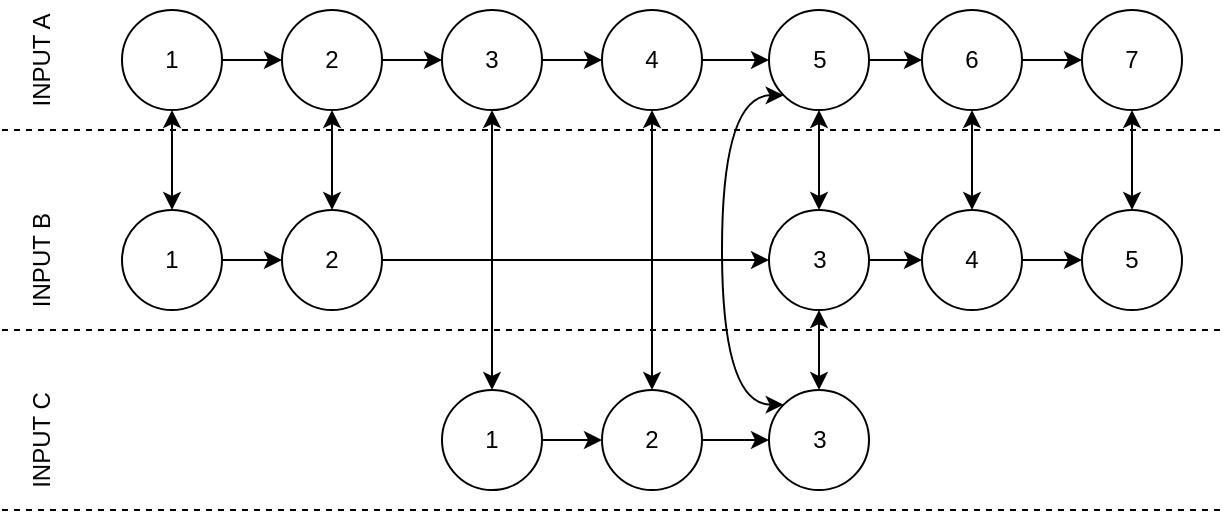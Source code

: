 <mxfile version="17.2.4" type="device"><diagram id="qUDPmkZNy1WNVMznfMI-" name="Page-1"><mxGraphModel dx="946" dy="587" grid="1" gridSize="10" guides="1" tooltips="1" connect="1" arrows="1" fold="1" page="1" pageScale="1" pageWidth="827" pageHeight="1169" math="0" shadow="0"><root><mxCell id="0"/><mxCell id="1" parent="0"/><mxCell id="FmwDgq9pegqlra2XEgQK-34" style="edgeStyle=orthogonalEdgeStyle;rounded=0;orthogonalLoop=1;jettySize=auto;html=1;" parent="1" source="FmwDgq9pegqlra2XEgQK-1" target="FmwDgq9pegqlra2XEgQK-6" edge="1"><mxGeometry relative="1" as="geometry"/></mxCell><mxCell id="FmwDgq9pegqlra2XEgQK-40" style="edgeStyle=orthogonalEdgeStyle;rounded=0;orthogonalLoop=1;jettySize=auto;html=1;entryX=0.5;entryY=0;entryDx=0;entryDy=0;startArrow=classic;startFill=1;" parent="1" source="FmwDgq9pegqlra2XEgQK-1" target="FmwDgq9pegqlra2XEgQK-13" edge="1"><mxGeometry relative="1" as="geometry"/></mxCell><mxCell id="FmwDgq9pegqlra2XEgQK-1" value="1" style="ellipse;whiteSpace=wrap;html=1;aspect=fixed;" parent="1" vertex="1"><mxGeometry x="150" y="50" width="50" height="50" as="geometry"/></mxCell><mxCell id="FmwDgq9pegqlra2XEgQK-2" style="edgeStyle=orthogonalEdgeStyle;rounded=0;orthogonalLoop=1;jettySize=auto;html=1;exitX=0.5;exitY=1;exitDx=0;exitDy=0;" parent="1" source="FmwDgq9pegqlra2XEgQK-1" target="FmwDgq9pegqlra2XEgQK-1" edge="1"><mxGeometry relative="1" as="geometry"/></mxCell><mxCell id="FmwDgq9pegqlra2XEgQK-4" value="" style="endArrow=none;dashed=1;html=1;rounded=0;" parent="1" edge="1"><mxGeometry width="50" height="50" relative="1" as="geometry"><mxPoint x="90" y="110" as="sourcePoint"/><mxPoint x="700" y="110" as="targetPoint"/></mxGeometry></mxCell><mxCell id="FmwDgq9pegqlra2XEgQK-5" value="INPUT A" style="text;html=1;strokeColor=none;fillColor=none;align=center;verticalAlign=middle;whiteSpace=wrap;rounded=0;rotation=-90;" parent="1" vertex="1"><mxGeometry x="80" y="60" width="60" height="30" as="geometry"/></mxCell><mxCell id="FmwDgq9pegqlra2XEgQK-35" style="edgeStyle=orthogonalEdgeStyle;rounded=0;orthogonalLoop=1;jettySize=auto;html=1;entryX=0;entryY=0.5;entryDx=0;entryDy=0;" parent="1" source="FmwDgq9pegqlra2XEgQK-6" target="FmwDgq9pegqlra2XEgQK-7" edge="1"><mxGeometry relative="1" as="geometry"/></mxCell><mxCell id="FmwDgq9pegqlra2XEgQK-45" style="edgeStyle=orthogonalEdgeStyle;rounded=0;orthogonalLoop=1;jettySize=auto;html=1;startArrow=classic;startFill=1;" parent="1" source="FmwDgq9pegqlra2XEgQK-6" target="FmwDgq9pegqlra2XEgQK-17" edge="1"><mxGeometry relative="1" as="geometry"/></mxCell><mxCell id="FmwDgq9pegqlra2XEgQK-6" value="2" style="ellipse;whiteSpace=wrap;html=1;aspect=fixed;" parent="1" vertex="1"><mxGeometry x="230" y="50" width="50" height="50" as="geometry"/></mxCell><mxCell id="FmwDgq9pegqlra2XEgQK-36" style="edgeStyle=orthogonalEdgeStyle;rounded=0;orthogonalLoop=1;jettySize=auto;html=1;" parent="1" source="FmwDgq9pegqlra2XEgQK-7" target="FmwDgq9pegqlra2XEgQK-8" edge="1"><mxGeometry relative="1" as="geometry"/></mxCell><mxCell id="FmwDgq9pegqlra2XEgQK-52" style="edgeStyle=orthogonalEdgeStyle;rounded=0;orthogonalLoop=1;jettySize=auto;html=1;startArrow=classic;startFill=1;" parent="1" source="FmwDgq9pegqlra2XEgQK-7" target="FmwDgq9pegqlra2XEgQK-28" edge="1"><mxGeometry relative="1" as="geometry"/></mxCell><mxCell id="FmwDgq9pegqlra2XEgQK-7" value="3" style="ellipse;whiteSpace=wrap;html=1;aspect=fixed;" parent="1" vertex="1"><mxGeometry x="310" y="50" width="50" height="50" as="geometry"/></mxCell><mxCell id="FmwDgq9pegqlra2XEgQK-37" style="edgeStyle=orthogonalEdgeStyle;rounded=0;orthogonalLoop=1;jettySize=auto;html=1;" parent="1" source="FmwDgq9pegqlra2XEgQK-8" target="FmwDgq9pegqlra2XEgQK-9" edge="1"><mxGeometry relative="1" as="geometry"/></mxCell><mxCell id="FmwDgq9pegqlra2XEgQK-53" style="edgeStyle=orthogonalEdgeStyle;rounded=0;orthogonalLoop=1;jettySize=auto;html=1;entryX=0.5;entryY=0;entryDx=0;entryDy=0;startArrow=classic;startFill=1;" parent="1" source="FmwDgq9pegqlra2XEgQK-8" target="FmwDgq9pegqlra2XEgQK-29" edge="1"><mxGeometry relative="1" as="geometry"/></mxCell><mxCell id="FmwDgq9pegqlra2XEgQK-8" value="4" style="ellipse;whiteSpace=wrap;html=1;aspect=fixed;" parent="1" vertex="1"><mxGeometry x="390" y="50" width="50" height="50" as="geometry"/></mxCell><mxCell id="FmwDgq9pegqlra2XEgQK-38" style="edgeStyle=orthogonalEdgeStyle;rounded=0;orthogonalLoop=1;jettySize=auto;html=1;entryX=0;entryY=0.5;entryDx=0;entryDy=0;" parent="1" source="FmwDgq9pegqlra2XEgQK-9" target="FmwDgq9pegqlra2XEgQK-10" edge="1"><mxGeometry relative="1" as="geometry"/></mxCell><mxCell id="FmwDgq9pegqlra2XEgQK-46" style="edgeStyle=orthogonalEdgeStyle;rounded=0;orthogonalLoop=1;jettySize=auto;html=1;startArrow=classic;startFill=1;" parent="1" source="FmwDgq9pegqlra2XEgQK-9" target="FmwDgq9pegqlra2XEgQK-20" edge="1"><mxGeometry relative="1" as="geometry"/></mxCell><mxCell id="FmwDgq9pegqlra2XEgQK-9" value="5" style="ellipse;whiteSpace=wrap;html=1;aspect=fixed;" parent="1" vertex="1"><mxGeometry x="473.5" y="50" width="50" height="50" as="geometry"/></mxCell><mxCell id="FmwDgq9pegqlra2XEgQK-39" style="edgeStyle=orthogonalEdgeStyle;rounded=0;orthogonalLoop=1;jettySize=auto;html=1;" parent="1" source="FmwDgq9pegqlra2XEgQK-10" target="FmwDgq9pegqlra2XEgQK-11" edge="1"><mxGeometry relative="1" as="geometry"/></mxCell><mxCell id="FmwDgq9pegqlra2XEgQK-47" style="edgeStyle=orthogonalEdgeStyle;rounded=0;orthogonalLoop=1;jettySize=auto;html=1;startArrow=classic;startFill=1;" parent="1" source="FmwDgq9pegqlra2XEgQK-10" target="FmwDgq9pegqlra2XEgQK-21" edge="1"><mxGeometry relative="1" as="geometry"/></mxCell><mxCell id="FmwDgq9pegqlra2XEgQK-10" value="6" style="ellipse;whiteSpace=wrap;html=1;aspect=fixed;" parent="1" vertex="1"><mxGeometry x="550" y="50" width="50" height="50" as="geometry"/></mxCell><mxCell id="FmwDgq9pegqlra2XEgQK-48" style="edgeStyle=orthogonalEdgeStyle;rounded=0;orthogonalLoop=1;jettySize=auto;html=1;startArrow=classic;startFill=1;" parent="1" source="FmwDgq9pegqlra2XEgQK-11" target="FmwDgq9pegqlra2XEgQK-22" edge="1"><mxGeometry relative="1" as="geometry"/></mxCell><mxCell id="FmwDgq9pegqlra2XEgQK-11" value="7" style="ellipse;whiteSpace=wrap;html=1;aspect=fixed;" parent="1" vertex="1"><mxGeometry x="630" y="50" width="50" height="50" as="geometry"/></mxCell><mxCell id="FmwDgq9pegqlra2XEgQK-41" style="edgeStyle=orthogonalEdgeStyle;rounded=0;orthogonalLoop=1;jettySize=auto;html=1;" parent="1" source="FmwDgq9pegqlra2XEgQK-13" target="FmwDgq9pegqlra2XEgQK-17" edge="1"><mxGeometry relative="1" as="geometry"/></mxCell><mxCell id="FmwDgq9pegqlra2XEgQK-13" value="1" style="ellipse;whiteSpace=wrap;html=1;aspect=fixed;" parent="1" vertex="1"><mxGeometry x="150" y="150" width="50" height="50" as="geometry"/></mxCell><mxCell id="FmwDgq9pegqlra2XEgQK-14" style="edgeStyle=orthogonalEdgeStyle;rounded=0;orthogonalLoop=1;jettySize=auto;html=1;exitX=0.5;exitY=1;exitDx=0;exitDy=0;" parent="1" source="FmwDgq9pegqlra2XEgQK-13" target="FmwDgq9pegqlra2XEgQK-13" edge="1"><mxGeometry relative="1" as="geometry"/></mxCell><mxCell id="FmwDgq9pegqlra2XEgQK-15" value="" style="endArrow=none;dashed=1;html=1;rounded=0;" parent="1" edge="1"><mxGeometry width="50" height="50" relative="1" as="geometry"><mxPoint x="90" y="210" as="sourcePoint"/><mxPoint x="700" y="210" as="targetPoint"/></mxGeometry></mxCell><mxCell id="FmwDgq9pegqlra2XEgQK-16" value="INPUT B" style="text;html=1;strokeColor=none;fillColor=none;align=center;verticalAlign=middle;whiteSpace=wrap;rounded=0;rotation=-90;" parent="1" vertex="1"><mxGeometry x="80" y="160" width="60" height="30" as="geometry"/></mxCell><mxCell id="FmwDgq9pegqlra2XEgQK-42" style="edgeStyle=orthogonalEdgeStyle;rounded=0;orthogonalLoop=1;jettySize=auto;html=1;" parent="1" source="FmwDgq9pegqlra2XEgQK-17" target="FmwDgq9pegqlra2XEgQK-20" edge="1"><mxGeometry relative="1" as="geometry"/></mxCell><mxCell id="FmwDgq9pegqlra2XEgQK-17" value="2" style="ellipse;whiteSpace=wrap;html=1;aspect=fixed;" parent="1" vertex="1"><mxGeometry x="230" y="150" width="50" height="50" as="geometry"/></mxCell><mxCell id="FmwDgq9pegqlra2XEgQK-43" style="edgeStyle=orthogonalEdgeStyle;rounded=0;orthogonalLoop=1;jettySize=auto;html=1;" parent="1" source="FmwDgq9pegqlra2XEgQK-20" target="FmwDgq9pegqlra2XEgQK-21" edge="1"><mxGeometry relative="1" as="geometry"/></mxCell><mxCell id="FmwDgq9pegqlra2XEgQK-54" style="edgeStyle=orthogonalEdgeStyle;rounded=0;orthogonalLoop=1;jettySize=auto;html=1;startArrow=classic;startFill=1;" parent="1" source="FmwDgq9pegqlra2XEgQK-20" target="FmwDgq9pegqlra2XEgQK-30" edge="1"><mxGeometry relative="1" as="geometry"/></mxCell><mxCell id="FmwDgq9pegqlra2XEgQK-20" value="3" style="ellipse;whiteSpace=wrap;html=1;aspect=fixed;" parent="1" vertex="1"><mxGeometry x="473.5" y="150" width="50" height="50" as="geometry"/></mxCell><mxCell id="FmwDgq9pegqlra2XEgQK-44" style="edgeStyle=orthogonalEdgeStyle;rounded=0;orthogonalLoop=1;jettySize=auto;html=1;" parent="1" source="FmwDgq9pegqlra2XEgQK-21" target="FmwDgq9pegqlra2XEgQK-22" edge="1"><mxGeometry relative="1" as="geometry"/></mxCell><mxCell id="FmwDgq9pegqlra2XEgQK-21" value="4" style="ellipse;whiteSpace=wrap;html=1;aspect=fixed;" parent="1" vertex="1"><mxGeometry x="550" y="150" width="50" height="50" as="geometry"/></mxCell><mxCell id="FmwDgq9pegqlra2XEgQK-22" value="5" style="ellipse;whiteSpace=wrap;html=1;aspect=fixed;" parent="1" vertex="1"><mxGeometry x="630" y="150" width="50" height="50" as="geometry"/></mxCell><mxCell id="FmwDgq9pegqlra2XEgQK-24" style="edgeStyle=orthogonalEdgeStyle;rounded=0;orthogonalLoop=1;jettySize=auto;html=1;exitX=0.5;exitY=1;exitDx=0;exitDy=0;" parent="1" edge="1"><mxGeometry relative="1" as="geometry"><mxPoint x="175" y="290" as="sourcePoint"/><mxPoint x="175" y="290" as="targetPoint"/></mxGeometry></mxCell><mxCell id="FmwDgq9pegqlra2XEgQK-25" value="" style="endArrow=none;dashed=1;html=1;rounded=0;" parent="1" edge="1"><mxGeometry width="50" height="50" relative="1" as="geometry"><mxPoint x="90" y="300" as="sourcePoint"/><mxPoint x="700" y="300" as="targetPoint"/></mxGeometry></mxCell><mxCell id="FmwDgq9pegqlra2XEgQK-26" value="INPUT C" style="text;html=1;strokeColor=none;fillColor=none;align=center;verticalAlign=middle;whiteSpace=wrap;rounded=0;rotation=-90;" parent="1" vertex="1"><mxGeometry x="80" y="250" width="60" height="30" as="geometry"/></mxCell><mxCell id="FmwDgq9pegqlra2XEgQK-50" style="edgeStyle=orthogonalEdgeStyle;rounded=0;orthogonalLoop=1;jettySize=auto;html=1;" parent="1" source="FmwDgq9pegqlra2XEgQK-28" target="FmwDgq9pegqlra2XEgQK-29" edge="1"><mxGeometry relative="1" as="geometry"/></mxCell><mxCell id="FmwDgq9pegqlra2XEgQK-28" value="1" style="ellipse;whiteSpace=wrap;html=1;aspect=fixed;" parent="1" vertex="1"><mxGeometry x="310" y="240" width="50" height="50" as="geometry"/></mxCell><mxCell id="FmwDgq9pegqlra2XEgQK-51" style="edgeStyle=orthogonalEdgeStyle;rounded=0;orthogonalLoop=1;jettySize=auto;html=1;" parent="1" source="FmwDgq9pegqlra2XEgQK-29" target="FmwDgq9pegqlra2XEgQK-30" edge="1"><mxGeometry relative="1" as="geometry"/></mxCell><mxCell id="FmwDgq9pegqlra2XEgQK-29" value="2" style="ellipse;whiteSpace=wrap;html=1;aspect=fixed;" parent="1" vertex="1"><mxGeometry x="390" y="240" width="50" height="50" as="geometry"/></mxCell><mxCell id="QihW4H37rexpEzn1Kkme-1" style="rounded=0;orthogonalLoop=1;jettySize=auto;html=1;entryX=0;entryY=1;entryDx=0;entryDy=0;startArrow=classic;startFill=1;exitX=0;exitY=0;exitDx=0;exitDy=0;edgeStyle=orthogonalEdgeStyle;curved=1;" edge="1" parent="1" source="FmwDgq9pegqlra2XEgQK-30" target="FmwDgq9pegqlra2XEgQK-9"><mxGeometry relative="1" as="geometry"><Array as="points"><mxPoint x="450" y="247"/><mxPoint x="450" y="93"/></Array></mxGeometry></mxCell><mxCell id="FmwDgq9pegqlra2XEgQK-30" value="3" style="ellipse;whiteSpace=wrap;html=1;aspect=fixed;" parent="1" vertex="1"><mxGeometry x="473.5" y="240" width="50" height="50" as="geometry"/></mxCell></root></mxGraphModel></diagram></mxfile>